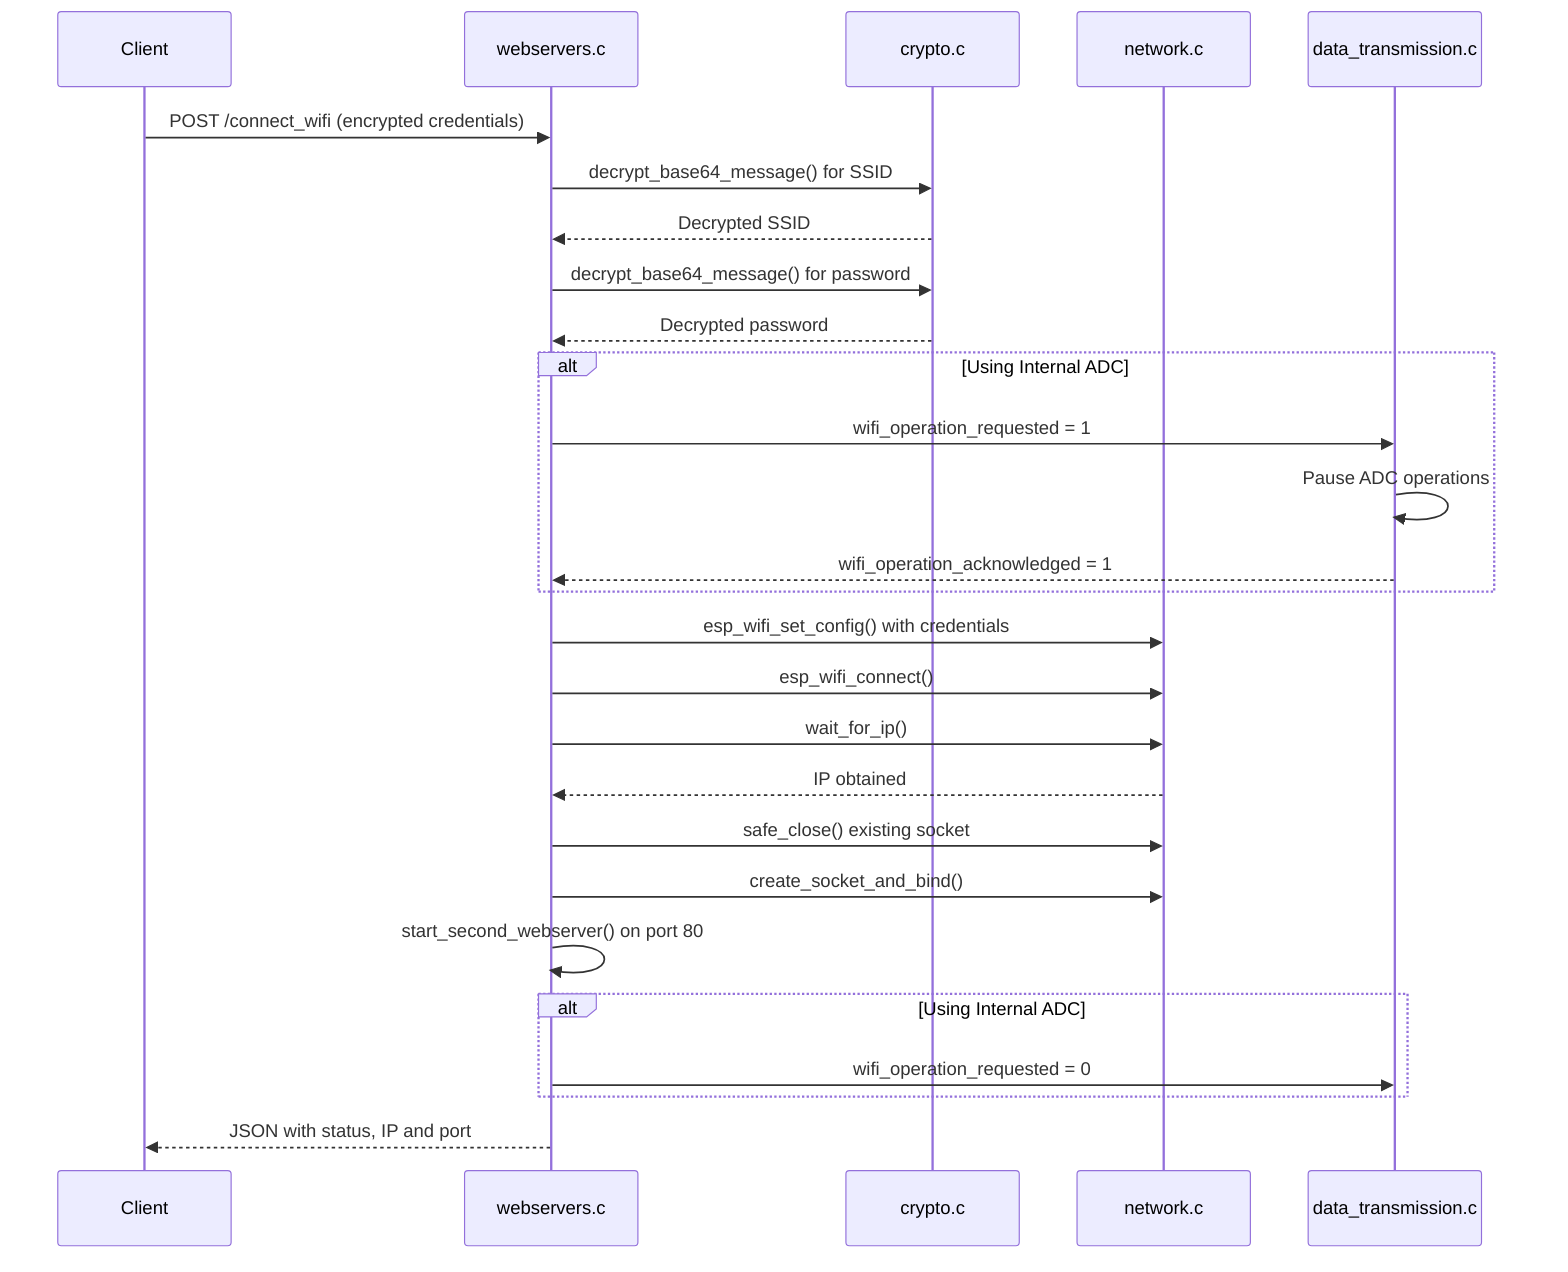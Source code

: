 sequenceDiagram
    participant Client as Client
    participant WebServers as webservers.c
    participant Crypto as crypto.c
    participant Network as network.c
    participant DataTrans as data_transmission.c
    
    Client->>WebServers: POST /connect_wifi (encrypted credentials)
    WebServers->>Crypto: decrypt_base64_message() for SSID
    Crypto-->>WebServers: Decrypted SSID
    WebServers->>Crypto: decrypt_base64_message() for password
    Crypto-->>WebServers: Decrypted password
    
    alt Using Internal ADC
        WebServers->>DataTrans: wifi_operation_requested = 1
        DataTrans->>DataTrans: Pause ADC operations
        DataTrans-->>WebServers: wifi_operation_acknowledged = 1
    end
    
    WebServers->>Network: esp_wifi_set_config() with credentials
    WebServers->>Network: esp_wifi_connect()
    WebServers->>Network: wait_for_ip()
    Network-->>WebServers: IP obtained
    
    WebServers->>Network: safe_close() existing socket
    WebServers->>Network: create_socket_and_bind()
    
    WebServers->>WebServers: start_second_webserver() on port 80
    
    alt Using Internal ADC
        WebServers->>DataTrans: wifi_operation_requested = 0
    end
    
    WebServers-->>Client: JSON with status, IP and port